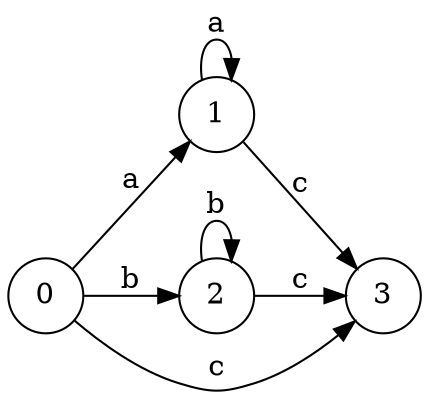 digraph finite_state_machine {
	rankdir=LR size="8,5"
	node [shape=circle]
	0 -> 1 [label=a]
	node [shape=circle]
	0 -> 2 [label=b]
	node [shape=circle]
	0 -> 3 [label=c]
	node [shape=circle]
	1 -> 1 [label=a]
	node [shape=circle]
	1 -> 3 [label=c]
	node [shape=circle]
	2 -> 2 [label=b]
	node [shape=circle]
	2 -> 3 [label=c]
}
